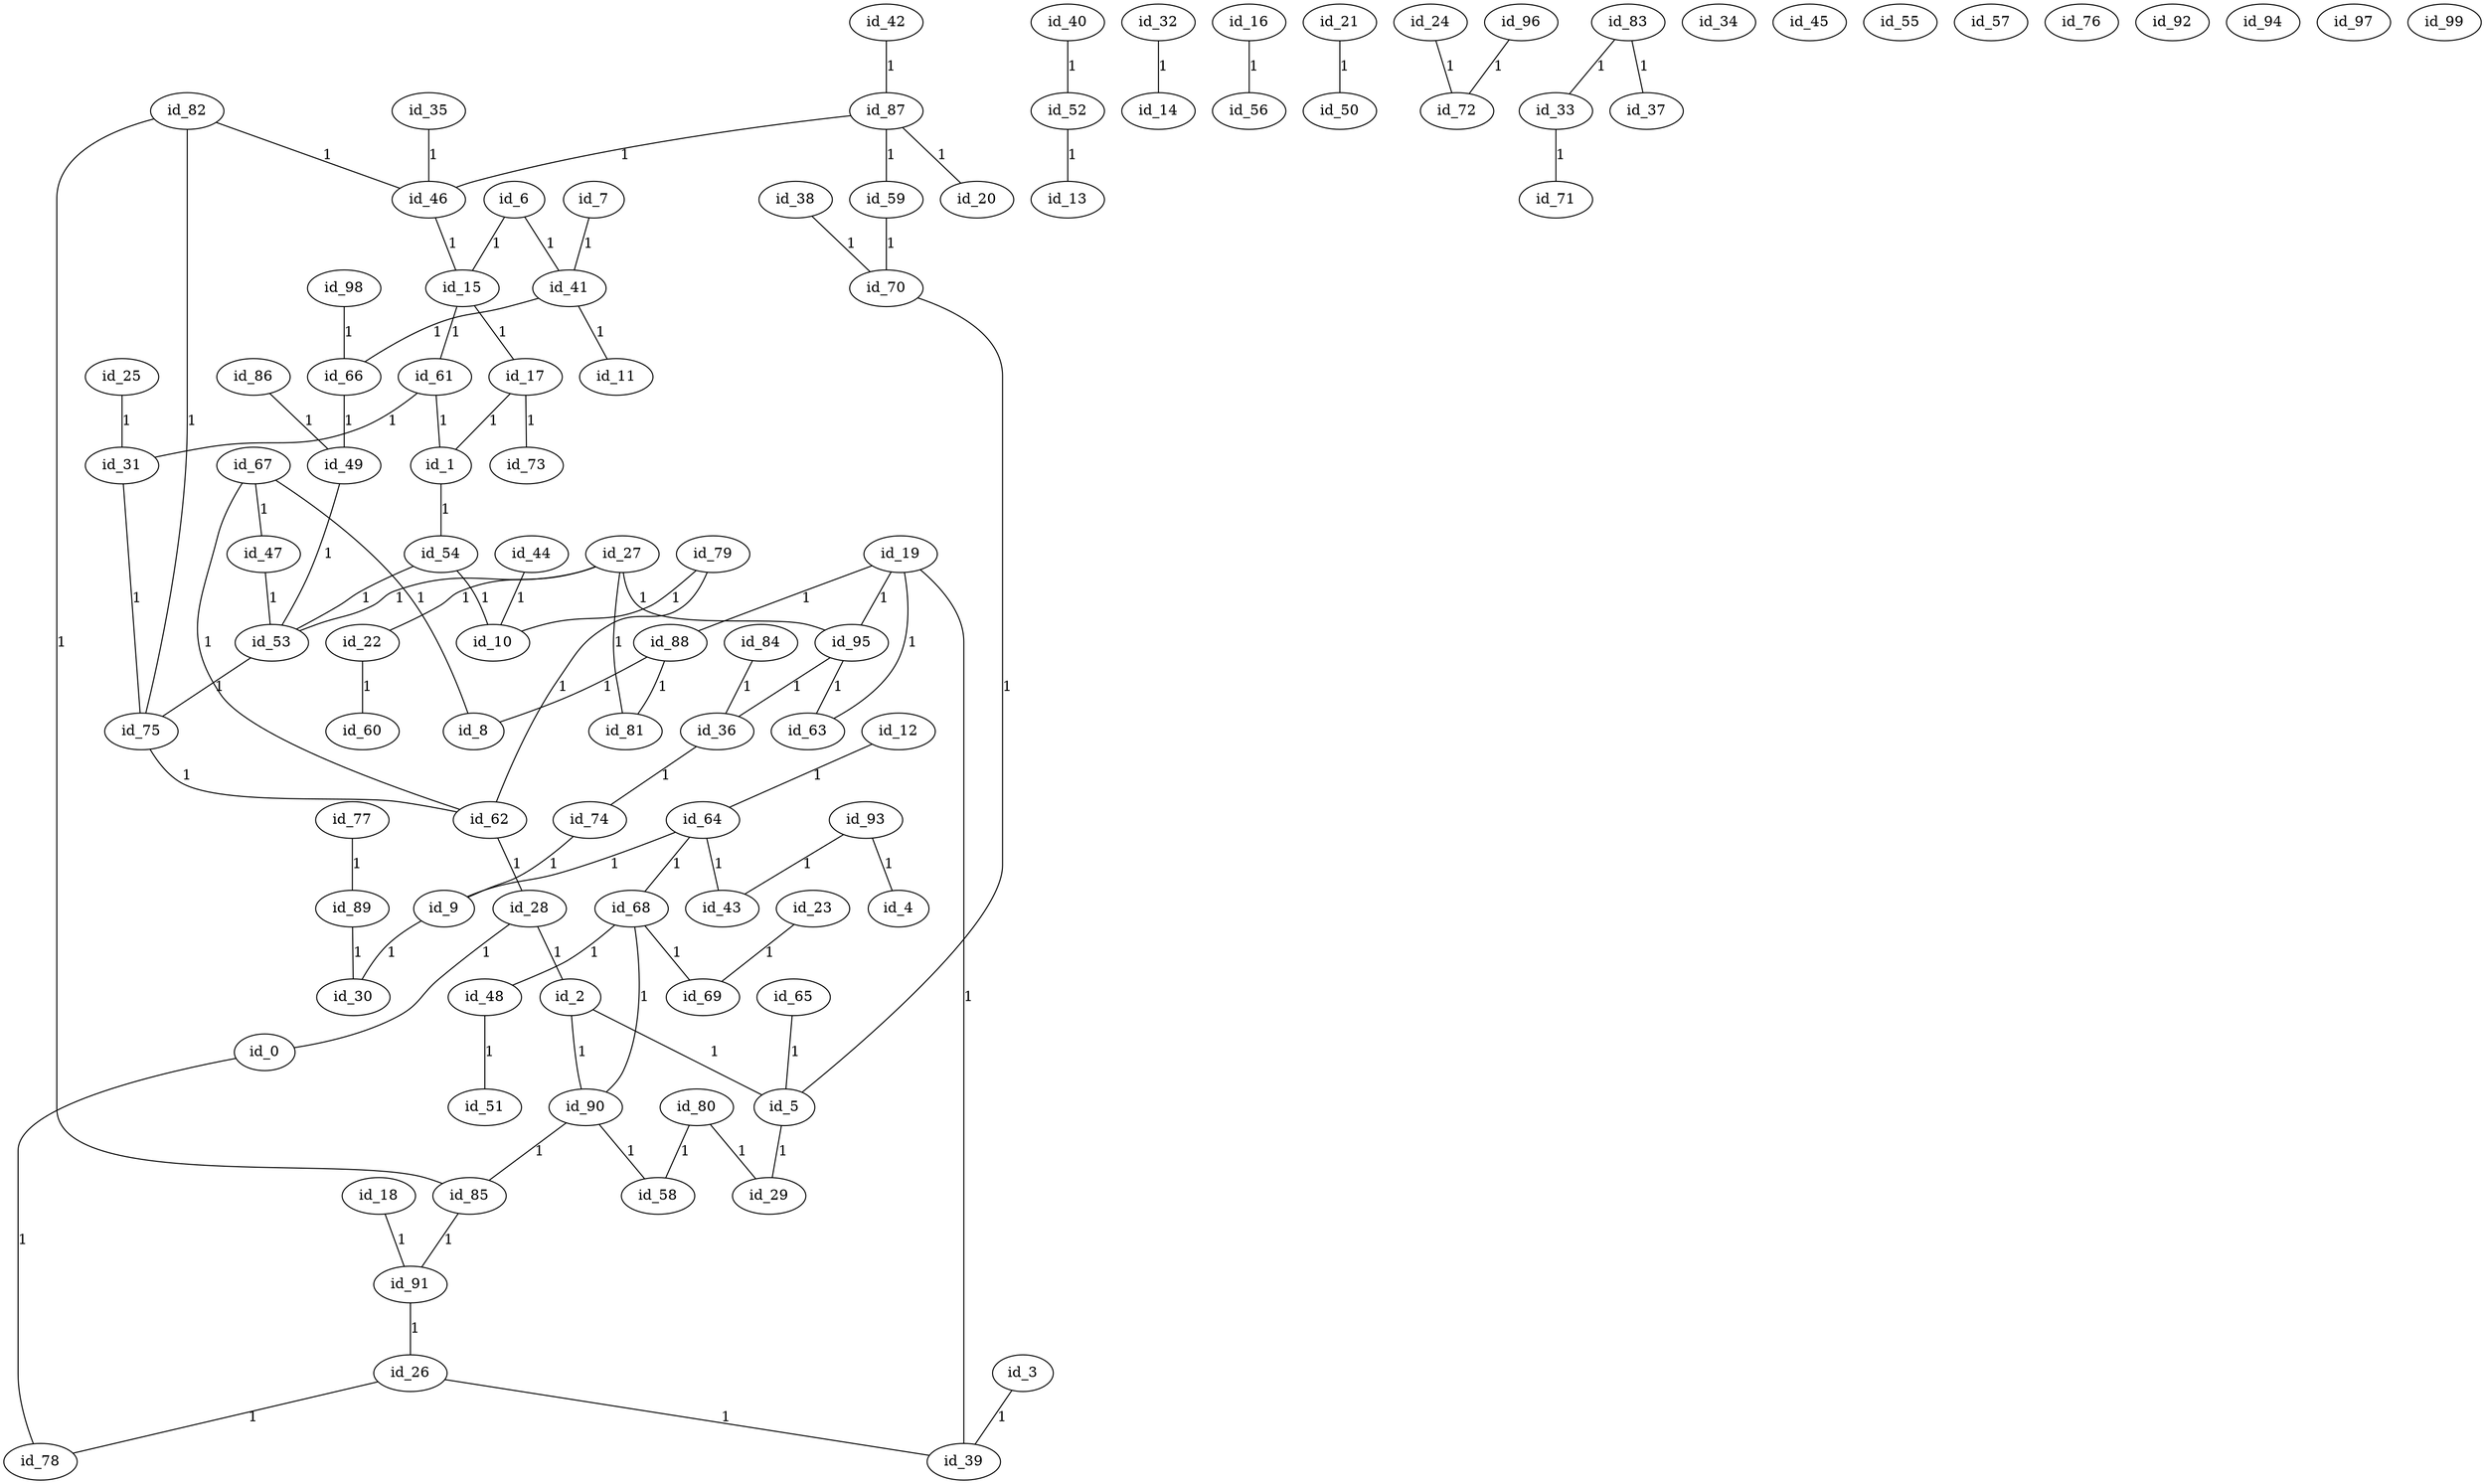 graph GR{
id_0;
id_1;
id_2;
id_3;
id_4;
id_5;
id_6;
id_7;
id_8;
id_9;
id_10;
id_11;
id_12;
id_13;
id_14;
id_15;
id_16;
id_17;
id_18;
id_19;
id_20;
id_21;
id_22;
id_23;
id_24;
id_25;
id_26;
id_27;
id_28;
id_29;
id_30;
id_31;
id_32;
id_33;
id_34;
id_35;
id_36;
id_37;
id_38;
id_39;
id_40;
id_41;
id_42;
id_43;
id_44;
id_45;
id_46;
id_47;
id_48;
id_49;
id_50;
id_51;
id_52;
id_53;
id_54;
id_55;
id_56;
id_57;
id_58;
id_59;
id_60;
id_61;
id_62;
id_63;
id_64;
id_65;
id_66;
id_67;
id_68;
id_69;
id_70;
id_71;
id_72;
id_73;
id_74;
id_75;
id_76;
id_77;
id_78;
id_79;
id_80;
id_81;
id_82;
id_83;
id_84;
id_85;
id_86;
id_87;
id_88;
id_89;
id_90;
id_91;
id_92;
id_93;
id_94;
id_95;
id_96;
id_97;
id_98;
id_99;
id_86--id_49[label=1];
id_77--id_89[label=1];
id_9--id_30[label=1];
id_89--id_30[label=1];
id_15--id_17[label=1];
id_0--id_78[label=1];
id_79--id_62[label=1];
id_87--id_46[label=1];
id_54--id_10[label=1];
id_31--id_75[label=1];
id_35--id_46[label=1];
id_68--id_90[label=1];
id_80--id_29[label=1];
id_19--id_63[label=1];
id_48--id_51[label=1];
id_15--id_61[label=1];
id_54--id_53[label=1];
id_80--id_58[label=1];
id_28--id_2[label=1];
id_75--id_62[label=1];
id_83--id_33[label=1];
id_62--id_28[label=1];
id_2--id_5[label=1];
id_21--id_50[label=1];
id_19--id_39[label=1];
id_22--id_60[label=1];
id_83--id_37[label=1];
id_66--id_49[label=1];
id_7--id_41[label=1];
id_36--id_74[label=1];
id_88--id_8[label=1];
id_53--id_75[label=1];
id_38--id_70[label=1];
id_87--id_59[label=1];
id_40--id_52[label=1];
id_93--id_43[label=1];
id_25--id_31[label=1];
id_46--id_15[label=1];
id_1--id_54[label=1];
id_64--id_43[label=1];
id_67--id_8[label=1];
id_61--id_1[label=1];
id_65--id_5[label=1];
id_44--id_10[label=1];
id_33--id_71[label=1];
id_82--id_46[label=1];
id_19--id_88[label=1];
id_67--id_47[label=1];
id_28--id_0[label=1];
id_12--id_64[label=1];
id_93--id_4[label=1];
id_41--id_11[label=1];
id_96--id_72[label=1];
id_88--id_81[label=1];
id_3--id_39[label=1];
id_23--id_69[label=1];
id_18--id_91[label=1];
id_87--id_20[label=1];
id_61--id_31[label=1];
id_2--id_90[label=1];
id_67--id_62[label=1];
id_6--id_41[label=1];
id_5--id_29[label=1];
id_90--id_85[label=1];
id_82--id_85[label=1];
id_90--id_58[label=1];
id_95--id_63[label=1];
id_64--id_68[label=1];
id_27--id_22[label=1];
id_47--id_53[label=1];
id_68--id_69[label=1];
id_6--id_15[label=1];
id_84--id_36[label=1];
id_26--id_78[label=1];
id_70--id_5[label=1];
id_82--id_75[label=1];
id_85--id_91[label=1];
id_24--id_72[label=1];
id_91--id_26[label=1];
id_59--id_70[label=1];
id_98--id_66[label=1];
id_79--id_10[label=1];
id_19--id_95[label=1];
id_64--id_9[label=1];
id_42--id_87[label=1];
id_27--id_81[label=1];
id_17--id_1[label=1];
id_16--id_56[label=1];
id_68--id_48[label=1];
id_32--id_14[label=1];
id_52--id_13[label=1];
id_17--id_73[label=1];
id_74--id_9[label=1];
id_27--id_53[label=1];
id_41--id_66[label=1];
id_49--id_53[label=1];
id_95--id_36[label=1];
id_27--id_95[label=1];
id_26--id_39[label=1];
}